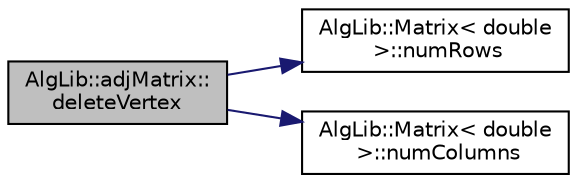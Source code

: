 digraph "AlgLib::adjMatrix::deleteVertex"
{
  edge [fontname="Helvetica",fontsize="10",labelfontname="Helvetica",labelfontsize="10"];
  node [fontname="Helvetica",fontsize="10",shape=record];
  rankdir="LR";
  Node1 [label="AlgLib::adjMatrix::\ldeleteVertex",height=0.2,width=0.4,color="black", fillcolor="grey75", style="filled", fontcolor="black"];
  Node1 -> Node2 [color="midnightblue",fontsize="10",style="solid",fontname="Helvetica"];
  Node2 [label="AlgLib::Matrix\< double\l \>::numRows",height=0.2,width=0.4,color="black", fillcolor="white", style="filled",URL="$class_alg_lib_1_1_matrix.html#ae78e1e7470110c5d8e43fe1199c6540e"];
  Node1 -> Node3 [color="midnightblue",fontsize="10",style="solid",fontname="Helvetica"];
  Node3 [label="AlgLib::Matrix\< double\l \>::numColumns",height=0.2,width=0.4,color="black", fillcolor="white", style="filled",URL="$class_alg_lib_1_1_matrix.html#ac9a4892052b6d988fc79390528122f00"];
}
